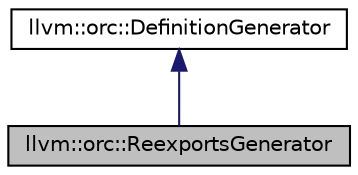 digraph "llvm::orc::ReexportsGenerator"
{
 // LATEX_PDF_SIZE
  bgcolor="transparent";
  edge [fontname="Helvetica",fontsize="10",labelfontname="Helvetica",labelfontsize="10"];
  node [fontname="Helvetica",fontsize="10",shape=record];
  Node1 [label="llvm::orc::ReexportsGenerator",height=0.2,width=0.4,color="black", fillcolor="grey75", style="filled", fontcolor="black",tooltip="ReexportsGenerator can be used with JITDylib::addGenerator to automatically re-export a subset of the..."];
  Node2 -> Node1 [dir="back",color="midnightblue",fontsize="10",style="solid",fontname="Helvetica"];
  Node2 [label="llvm::orc::DefinitionGenerator",height=0.2,width=0.4,color="black",URL="$classllvm_1_1orc_1_1DefinitionGenerator.html",tooltip="Definition generators can be attached to JITDylibs to generate new definitions for otherwise unresolv..."];
}
